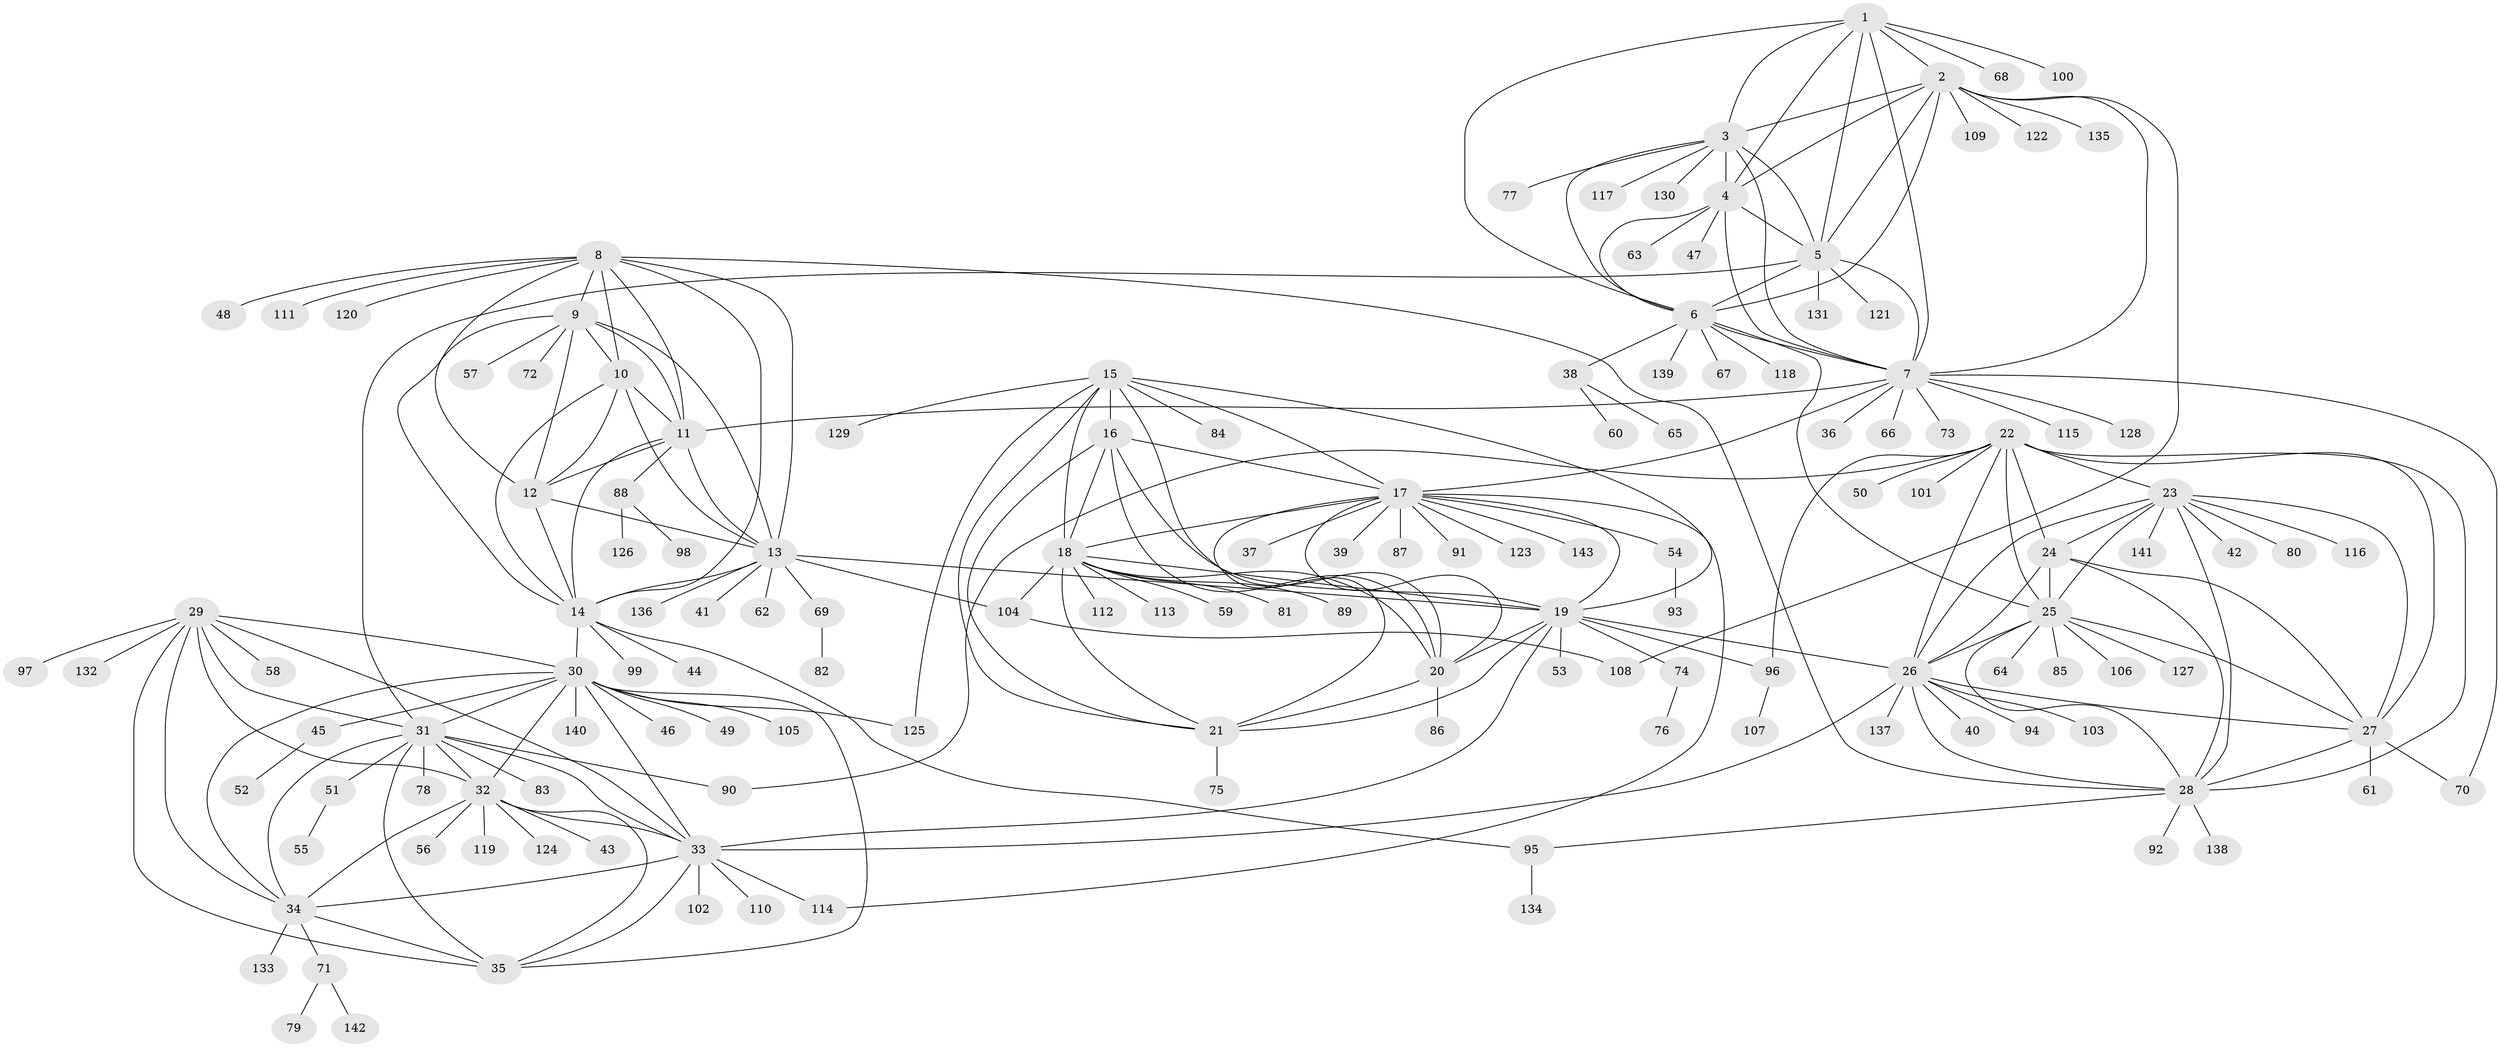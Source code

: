 // Generated by graph-tools (version 1.1) at 2025/54/03/09/25 04:54:09]
// undirected, 143 vertices, 231 edges
graph export_dot {
graph [start="1"]
  node [color=gray90,style=filled];
  1;
  2;
  3;
  4;
  5;
  6;
  7;
  8;
  9;
  10;
  11;
  12;
  13;
  14;
  15;
  16;
  17;
  18;
  19;
  20;
  21;
  22;
  23;
  24;
  25;
  26;
  27;
  28;
  29;
  30;
  31;
  32;
  33;
  34;
  35;
  36;
  37;
  38;
  39;
  40;
  41;
  42;
  43;
  44;
  45;
  46;
  47;
  48;
  49;
  50;
  51;
  52;
  53;
  54;
  55;
  56;
  57;
  58;
  59;
  60;
  61;
  62;
  63;
  64;
  65;
  66;
  67;
  68;
  69;
  70;
  71;
  72;
  73;
  74;
  75;
  76;
  77;
  78;
  79;
  80;
  81;
  82;
  83;
  84;
  85;
  86;
  87;
  88;
  89;
  90;
  91;
  92;
  93;
  94;
  95;
  96;
  97;
  98;
  99;
  100;
  101;
  102;
  103;
  104;
  105;
  106;
  107;
  108;
  109;
  110;
  111;
  112;
  113;
  114;
  115;
  116;
  117;
  118;
  119;
  120;
  121;
  122;
  123;
  124;
  125;
  126;
  127;
  128;
  129;
  130;
  131;
  132;
  133;
  134;
  135;
  136;
  137;
  138;
  139;
  140;
  141;
  142;
  143;
  1 -- 2;
  1 -- 3;
  1 -- 4;
  1 -- 5;
  1 -- 6;
  1 -- 7;
  1 -- 68;
  1 -- 100;
  2 -- 3;
  2 -- 4;
  2 -- 5;
  2 -- 6;
  2 -- 7;
  2 -- 108;
  2 -- 109;
  2 -- 122;
  2 -- 135;
  3 -- 4;
  3 -- 5;
  3 -- 6;
  3 -- 7;
  3 -- 77;
  3 -- 117;
  3 -- 130;
  4 -- 5;
  4 -- 6;
  4 -- 7;
  4 -- 47;
  4 -- 63;
  5 -- 6;
  5 -- 7;
  5 -- 31;
  5 -- 121;
  5 -- 131;
  6 -- 7;
  6 -- 25;
  6 -- 38;
  6 -- 67;
  6 -- 118;
  6 -- 139;
  7 -- 11;
  7 -- 17;
  7 -- 36;
  7 -- 66;
  7 -- 70;
  7 -- 73;
  7 -- 115;
  7 -- 128;
  8 -- 9;
  8 -- 10;
  8 -- 11;
  8 -- 12;
  8 -- 13;
  8 -- 14;
  8 -- 28;
  8 -- 48;
  8 -- 111;
  8 -- 120;
  9 -- 10;
  9 -- 11;
  9 -- 12;
  9 -- 13;
  9 -- 14;
  9 -- 57;
  9 -- 72;
  10 -- 11;
  10 -- 12;
  10 -- 13;
  10 -- 14;
  11 -- 12;
  11 -- 13;
  11 -- 14;
  11 -- 88;
  12 -- 13;
  12 -- 14;
  13 -- 14;
  13 -- 19;
  13 -- 41;
  13 -- 62;
  13 -- 69;
  13 -- 104;
  13 -- 136;
  14 -- 30;
  14 -- 44;
  14 -- 95;
  14 -- 99;
  15 -- 16;
  15 -- 17;
  15 -- 18;
  15 -- 19;
  15 -- 20;
  15 -- 21;
  15 -- 84;
  15 -- 125;
  15 -- 129;
  16 -- 17;
  16 -- 18;
  16 -- 19;
  16 -- 20;
  16 -- 21;
  17 -- 18;
  17 -- 19;
  17 -- 20;
  17 -- 21;
  17 -- 37;
  17 -- 39;
  17 -- 54;
  17 -- 87;
  17 -- 91;
  17 -- 114;
  17 -- 123;
  17 -- 143;
  18 -- 19;
  18 -- 20;
  18 -- 21;
  18 -- 59;
  18 -- 81;
  18 -- 89;
  18 -- 104;
  18 -- 112;
  18 -- 113;
  19 -- 20;
  19 -- 21;
  19 -- 26;
  19 -- 33;
  19 -- 53;
  19 -- 74;
  19 -- 96;
  20 -- 21;
  20 -- 86;
  21 -- 75;
  22 -- 23;
  22 -- 24;
  22 -- 25;
  22 -- 26;
  22 -- 27;
  22 -- 28;
  22 -- 50;
  22 -- 90;
  22 -- 96;
  22 -- 101;
  23 -- 24;
  23 -- 25;
  23 -- 26;
  23 -- 27;
  23 -- 28;
  23 -- 42;
  23 -- 80;
  23 -- 116;
  23 -- 141;
  24 -- 25;
  24 -- 26;
  24 -- 27;
  24 -- 28;
  25 -- 26;
  25 -- 27;
  25 -- 28;
  25 -- 64;
  25 -- 85;
  25 -- 106;
  25 -- 127;
  26 -- 27;
  26 -- 28;
  26 -- 33;
  26 -- 40;
  26 -- 94;
  26 -- 103;
  26 -- 137;
  27 -- 28;
  27 -- 61;
  27 -- 70;
  28 -- 92;
  28 -- 95;
  28 -- 138;
  29 -- 30;
  29 -- 31;
  29 -- 32;
  29 -- 33;
  29 -- 34;
  29 -- 35;
  29 -- 58;
  29 -- 97;
  29 -- 132;
  30 -- 31;
  30 -- 32;
  30 -- 33;
  30 -- 34;
  30 -- 35;
  30 -- 45;
  30 -- 46;
  30 -- 49;
  30 -- 105;
  30 -- 125;
  30 -- 140;
  31 -- 32;
  31 -- 33;
  31 -- 34;
  31 -- 35;
  31 -- 51;
  31 -- 78;
  31 -- 83;
  31 -- 90;
  32 -- 33;
  32 -- 34;
  32 -- 35;
  32 -- 43;
  32 -- 56;
  32 -- 119;
  32 -- 124;
  33 -- 34;
  33 -- 35;
  33 -- 102;
  33 -- 110;
  33 -- 114;
  34 -- 35;
  34 -- 71;
  34 -- 133;
  38 -- 60;
  38 -- 65;
  45 -- 52;
  51 -- 55;
  54 -- 93;
  69 -- 82;
  71 -- 79;
  71 -- 142;
  74 -- 76;
  88 -- 98;
  88 -- 126;
  95 -- 134;
  96 -- 107;
  104 -- 108;
}

